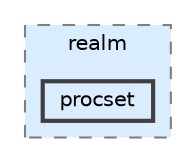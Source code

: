 digraph "/home/runner/work/realm/realm/realm-src/src/realm/procset"
{
 // LATEX_PDF_SIZE
  bgcolor="transparent";
  edge [fontname=Helvetica,fontsize=10,labelfontname=Helvetica,labelfontsize=10];
  node [fontname=Helvetica,fontsize=10,shape=box,height=0.2,width=0.4];
  compound=true
  subgraph clusterdir_06cde62235d8b7ed0bac91e2b7ac07d2 {
    graph [ bgcolor="#daedff", pencolor="grey50", label="realm", fontname=Helvetica,fontsize=10 style="filled,dashed", URL="dir_06cde62235d8b7ed0bac91e2b7ac07d2.html",tooltip=""]
  dir_418c3936c4b9e4b894193f3e78b9343f [label="procset", fillcolor="#daedff", color="grey25", style="filled,bold", URL="dir_418c3936c4b9e4b894193f3e78b9343f.html",tooltip=""];
  }
}
